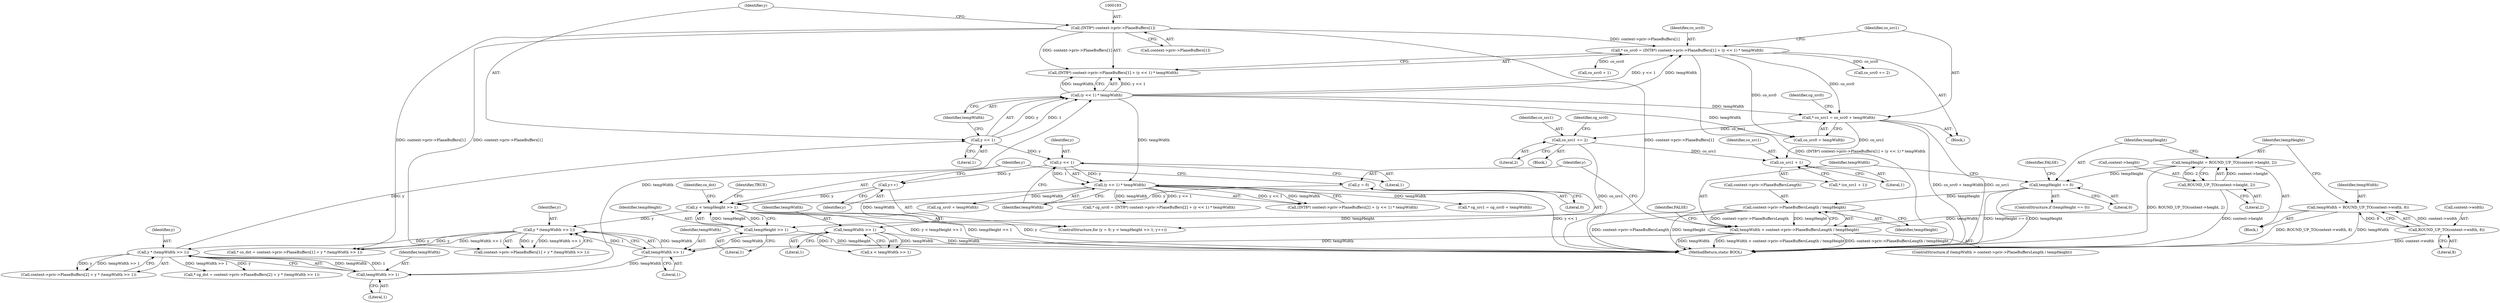 digraph "0_FreeRDP_d1112c279bd1a327e8e4d0b5f371458bf2579659_6@integer" {
"1000207" [label="(Call,* co_src1 = co_src0 + tempWidth)"];
"1000189" [label="(Call,* co_src0 = (INT8*) context->priv->PlaneBuffers[1] + (y << 1) * tempWidth)"];
"1000192" [label="(Call,(INT8*) context->priv->PlaneBuffers[1])"];
"1000201" [label="(Call,(y << 1) * tempWidth)"];
"1000202" [label="(Call,y << 1)"];
"1000183" [label="(Call,y * (tempWidth >> 1))"];
"1000167" [label="(Call,y * (tempWidth >> 1))"];
"1000148" [label="(Call,y < tempHeight >> 1)"];
"1000153" [label="(Call,y++)"];
"1000226" [label="(Call,y << 1)"];
"1000145" [label="(Call,y = 0)"];
"1000150" [label="(Call,tempHeight >> 1)"];
"1000135" [label="(Call,context->priv->PlaneBuffersLength / tempHeight)"];
"1000127" [label="(Call,tempHeight == 0)"];
"1000119" [label="(Call,tempHeight = ROUND_UP_TO(context->height, 2))"];
"1000121" [label="(Call,ROUND_UP_TO(context->height, 2))"];
"1000169" [label="(Call,tempWidth >> 1)"];
"1000133" [label="(Call,tempWidth > context->priv->PlaneBuffersLength / tempHeight)"];
"1000112" [label="(Call,tempWidth = ROUND_UP_TO(context->width, 8))"];
"1000114" [label="(Call,ROUND_UP_TO(context->width, 8))"];
"1000242" [label="(Call,tempWidth >> 1)"];
"1000225" [label="(Call,(y << 1) * tempWidth)"];
"1000185" [label="(Call,tempWidth >> 1)"];
"1000275" [label="(Call,co_src1 + 1)"];
"1000313" [label="(Call,co_src1 += 2)"];
"1000147" [label="(Literal,0)"];
"1000203" [label="(Identifier,y)"];
"1000127" [label="(Call,tempHeight == 0)"];
"1000313" [label="(Call,co_src1 += 2)"];
"1000145" [label="(Call,y = 0)"];
"1000157" [label="(Call,* co_dst = context->priv->PlaneBuffers[1] + y * (tempWidth >> 1))"];
"1000126" [label="(ControlStructure,if (tempHeight == 0))"];
"1000192" [label="(Call,(INT8*) context->priv->PlaneBuffers[1])"];
"1000204" [label="(Literal,1)"];
"1000213" [label="(Call,* cg_src0 = (INT8*) context->priv->PlaneBuffers[2] + (y << 1) * tempWidth)"];
"1000194" [label="(Call,context->priv->PlaneBuffers[1])"];
"1000131" [label="(Identifier,FALSE)"];
"1000243" [label="(Identifier,tempWidth)"];
"1000215" [label="(Call,(INT8*) context->priv->PlaneBuffers[2] + (y << 1) * tempWidth)"];
"1000129" [label="(Literal,0)"];
"1000170" [label="(Identifier,tempWidth)"];
"1000122" [label="(Call,context->height)"];
"1000276" [label="(Identifier,co_src1)"];
"1000141" [label="(Identifier,tempHeight)"];
"1000114" [label="(Call,ROUND_UP_TO(context->width, 8))"];
"1000136" [label="(Call,context->priv->PlaneBuffersLength)"];
"1000183" [label="(Call,y * (tempWidth >> 1))"];
"1000155" [label="(Block,)"];
"1000167" [label="(Call,y * (tempWidth >> 1))"];
"1000207" [label="(Call,* co_src1 = co_src0 + tempWidth)"];
"1000149" [label="(Identifier,y)"];
"1000225" [label="(Call,(y << 1) * tempWidth)"];
"1000277" [label="(Literal,1)"];
"1000244" [label="(Literal,1)"];
"1000125" [label="(Literal,2)"];
"1000102" [label="(Block,)"];
"1000153" [label="(Call,y++)"];
"1000144" [label="(ControlStructure,for (y = 0; y < tempHeight >> 1; y++))"];
"1000150" [label="(Call,tempHeight >> 1)"];
"1000135" [label="(Call,context->priv->PlaneBuffersLength / tempHeight)"];
"1000119" [label="(Call,tempHeight = ROUND_UP_TO(context->height, 2))"];
"1000310" [label="(Call,co_src0 += 2)"];
"1000113" [label="(Identifier,tempWidth)"];
"1000115" [label="(Call,context->width)"];
"1000154" [label="(Identifier,y)"];
"1000226" [label="(Call,y << 1)"];
"1000173" [label="(Call,* cg_dst = context->priv->PlaneBuffers[2] + y * (tempWidth >> 1))"];
"1000191" [label="(Call,(INT8*) context->priv->PlaneBuffers[1] + (y << 1) * tempWidth)"];
"1000134" [label="(Identifier,tempWidth)"];
"1000202" [label="(Call,y << 1)"];
"1000151" [label="(Identifier,tempHeight)"];
"1000175" [label="(Call,context->priv->PlaneBuffers[2] + y * (tempWidth >> 1))"];
"1000148" [label="(Call,y < tempHeight >> 1)"];
"1000229" [label="(Identifier,tempWidth)"];
"1000184" [label="(Identifier,y)"];
"1000315" [label="(Literal,2)"];
"1000231" [label="(Call,* cg_src1 = cg_src0 + tempWidth)"];
"1000146" [label="(Identifier,y)"];
"1000208" [label="(Identifier,co_src1)"];
"1000209" [label="(Call,co_src0 + tempWidth)"];
"1000317" [label="(Identifier,cg_src0)"];
"1000121" [label="(Call,ROUND_UP_TO(context->height, 2))"];
"1000152" [label="(Literal,1)"];
"1000118" [label="(Literal,8)"];
"1000275" [label="(Call,co_src1 + 1)"];
"1000169" [label="(Call,tempWidth >> 1)"];
"1000186" [label="(Identifier,tempWidth)"];
"1000120" [label="(Identifier,tempHeight)"];
"1000264" [label="(Call,co_src0 + 1)"];
"1000205" [label="(Identifier,tempWidth)"];
"1000190" [label="(Identifier,co_src0)"];
"1000233" [label="(Call,cg_src0 + tempWidth)"];
"1000158" [label="(Identifier,co_dst)"];
"1000314" [label="(Identifier,co_src1)"];
"1000240" [label="(Call,x < tempWidth >> 1)"];
"1000324" [label="(MethodReturn,static BOOL)"];
"1000159" [label="(Call,context->priv->PlaneBuffers[1] + y * (tempWidth >> 1))"];
"1000133" [label="(Call,tempWidth > context->priv->PlaneBuffersLength / tempHeight)"];
"1000323" [label="(Identifier,TRUE)"];
"1000143" [label="(Identifier,FALSE)"];
"1000185" [label="(Call,tempWidth >> 1)"];
"1000132" [label="(ControlStructure,if (tempWidth > context->priv->PlaneBuffersLength / tempHeight))"];
"1000189" [label="(Call,* co_src0 = (INT8*) context->priv->PlaneBuffers[1] + (y << 1) * tempWidth)"];
"1000242" [label="(Call,tempWidth >> 1)"];
"1000201" [label="(Call,(y << 1) * tempWidth)"];
"1000274" [label="(Call,* (co_src1 + 1))"];
"1000227" [label="(Identifier,y)"];
"1000112" [label="(Call,tempWidth = ROUND_UP_TO(context->width, 8))"];
"1000228" [label="(Literal,1)"];
"1000128" [label="(Identifier,tempHeight)"];
"1000168" [label="(Identifier,y)"];
"1000247" [label="(Block,)"];
"1000214" [label="(Identifier,cg_src0)"];
"1000187" [label="(Literal,1)"];
"1000171" [label="(Literal,1)"];
"1000207" -> "1000155"  [label="AST: "];
"1000207" -> "1000209"  [label="CFG: "];
"1000208" -> "1000207"  [label="AST: "];
"1000209" -> "1000207"  [label="AST: "];
"1000214" -> "1000207"  [label="CFG: "];
"1000207" -> "1000324"  [label="DDG: co_src0 + tempWidth"];
"1000207" -> "1000324"  [label="DDG: co_src1"];
"1000189" -> "1000207"  [label="DDG: co_src0"];
"1000201" -> "1000207"  [label="DDG: tempWidth"];
"1000207" -> "1000275"  [label="DDG: co_src1"];
"1000207" -> "1000313"  [label="DDG: co_src1"];
"1000189" -> "1000155"  [label="AST: "];
"1000189" -> "1000191"  [label="CFG: "];
"1000190" -> "1000189"  [label="AST: "];
"1000191" -> "1000189"  [label="AST: "];
"1000208" -> "1000189"  [label="CFG: "];
"1000189" -> "1000324"  [label="DDG: (INT8*) context->priv->PlaneBuffers[1] + (y << 1) * tempWidth"];
"1000192" -> "1000189"  [label="DDG: context->priv->PlaneBuffers[1]"];
"1000201" -> "1000189"  [label="DDG: y << 1"];
"1000201" -> "1000189"  [label="DDG: tempWidth"];
"1000189" -> "1000209"  [label="DDG: co_src0"];
"1000189" -> "1000264"  [label="DDG: co_src0"];
"1000189" -> "1000310"  [label="DDG: co_src0"];
"1000192" -> "1000191"  [label="AST: "];
"1000192" -> "1000194"  [label="CFG: "];
"1000193" -> "1000192"  [label="AST: "];
"1000194" -> "1000192"  [label="AST: "];
"1000203" -> "1000192"  [label="CFG: "];
"1000192" -> "1000324"  [label="DDG: context->priv->PlaneBuffers[1]"];
"1000192" -> "1000157"  [label="DDG: context->priv->PlaneBuffers[1]"];
"1000192" -> "1000159"  [label="DDG: context->priv->PlaneBuffers[1]"];
"1000192" -> "1000191"  [label="DDG: context->priv->PlaneBuffers[1]"];
"1000201" -> "1000191"  [label="AST: "];
"1000201" -> "1000205"  [label="CFG: "];
"1000202" -> "1000201"  [label="AST: "];
"1000205" -> "1000201"  [label="AST: "];
"1000191" -> "1000201"  [label="CFG: "];
"1000201" -> "1000191"  [label="DDG: y << 1"];
"1000201" -> "1000191"  [label="DDG: tempWidth"];
"1000202" -> "1000201"  [label="DDG: y"];
"1000202" -> "1000201"  [label="DDG: 1"];
"1000185" -> "1000201"  [label="DDG: tempWidth"];
"1000201" -> "1000209"  [label="DDG: tempWidth"];
"1000201" -> "1000225"  [label="DDG: tempWidth"];
"1000202" -> "1000204"  [label="CFG: "];
"1000203" -> "1000202"  [label="AST: "];
"1000204" -> "1000202"  [label="AST: "];
"1000205" -> "1000202"  [label="CFG: "];
"1000183" -> "1000202"  [label="DDG: y"];
"1000202" -> "1000226"  [label="DDG: y"];
"1000183" -> "1000175"  [label="AST: "];
"1000183" -> "1000185"  [label="CFG: "];
"1000184" -> "1000183"  [label="AST: "];
"1000185" -> "1000183"  [label="AST: "];
"1000175" -> "1000183"  [label="CFG: "];
"1000183" -> "1000173"  [label="DDG: y"];
"1000183" -> "1000173"  [label="DDG: tempWidth >> 1"];
"1000183" -> "1000175"  [label="DDG: y"];
"1000183" -> "1000175"  [label="DDG: tempWidth >> 1"];
"1000167" -> "1000183"  [label="DDG: y"];
"1000185" -> "1000183"  [label="DDG: tempWidth"];
"1000185" -> "1000183"  [label="DDG: 1"];
"1000167" -> "1000159"  [label="AST: "];
"1000167" -> "1000169"  [label="CFG: "];
"1000168" -> "1000167"  [label="AST: "];
"1000169" -> "1000167"  [label="AST: "];
"1000159" -> "1000167"  [label="CFG: "];
"1000167" -> "1000157"  [label="DDG: y"];
"1000167" -> "1000157"  [label="DDG: tempWidth >> 1"];
"1000167" -> "1000159"  [label="DDG: y"];
"1000167" -> "1000159"  [label="DDG: tempWidth >> 1"];
"1000148" -> "1000167"  [label="DDG: y"];
"1000169" -> "1000167"  [label="DDG: tempWidth"];
"1000169" -> "1000167"  [label="DDG: 1"];
"1000148" -> "1000144"  [label="AST: "];
"1000148" -> "1000150"  [label="CFG: "];
"1000149" -> "1000148"  [label="AST: "];
"1000150" -> "1000148"  [label="AST: "];
"1000158" -> "1000148"  [label="CFG: "];
"1000323" -> "1000148"  [label="CFG: "];
"1000148" -> "1000324"  [label="DDG: y"];
"1000148" -> "1000324"  [label="DDG: y < tempHeight >> 1"];
"1000148" -> "1000324"  [label="DDG: tempHeight >> 1"];
"1000153" -> "1000148"  [label="DDG: y"];
"1000145" -> "1000148"  [label="DDG: y"];
"1000150" -> "1000148"  [label="DDG: tempHeight"];
"1000150" -> "1000148"  [label="DDG: 1"];
"1000153" -> "1000144"  [label="AST: "];
"1000153" -> "1000154"  [label="CFG: "];
"1000154" -> "1000153"  [label="AST: "];
"1000149" -> "1000153"  [label="CFG: "];
"1000226" -> "1000153"  [label="DDG: y"];
"1000226" -> "1000225"  [label="AST: "];
"1000226" -> "1000228"  [label="CFG: "];
"1000227" -> "1000226"  [label="AST: "];
"1000228" -> "1000226"  [label="AST: "];
"1000229" -> "1000226"  [label="CFG: "];
"1000226" -> "1000225"  [label="DDG: y"];
"1000226" -> "1000225"  [label="DDG: 1"];
"1000145" -> "1000144"  [label="AST: "];
"1000145" -> "1000147"  [label="CFG: "];
"1000146" -> "1000145"  [label="AST: "];
"1000147" -> "1000145"  [label="AST: "];
"1000149" -> "1000145"  [label="CFG: "];
"1000150" -> "1000152"  [label="CFG: "];
"1000151" -> "1000150"  [label="AST: "];
"1000152" -> "1000150"  [label="AST: "];
"1000150" -> "1000324"  [label="DDG: tempHeight"];
"1000135" -> "1000150"  [label="DDG: tempHeight"];
"1000135" -> "1000133"  [label="AST: "];
"1000135" -> "1000141"  [label="CFG: "];
"1000136" -> "1000135"  [label="AST: "];
"1000141" -> "1000135"  [label="AST: "];
"1000133" -> "1000135"  [label="CFG: "];
"1000135" -> "1000324"  [label="DDG: tempHeight"];
"1000135" -> "1000324"  [label="DDG: context->priv->PlaneBuffersLength"];
"1000135" -> "1000133"  [label="DDG: context->priv->PlaneBuffersLength"];
"1000135" -> "1000133"  [label="DDG: tempHeight"];
"1000127" -> "1000135"  [label="DDG: tempHeight"];
"1000127" -> "1000126"  [label="AST: "];
"1000127" -> "1000129"  [label="CFG: "];
"1000128" -> "1000127"  [label="AST: "];
"1000129" -> "1000127"  [label="AST: "];
"1000131" -> "1000127"  [label="CFG: "];
"1000134" -> "1000127"  [label="CFG: "];
"1000127" -> "1000324"  [label="DDG: tempHeight == 0"];
"1000127" -> "1000324"  [label="DDG: tempHeight"];
"1000119" -> "1000127"  [label="DDG: tempHeight"];
"1000119" -> "1000102"  [label="AST: "];
"1000119" -> "1000121"  [label="CFG: "];
"1000120" -> "1000119"  [label="AST: "];
"1000121" -> "1000119"  [label="AST: "];
"1000128" -> "1000119"  [label="CFG: "];
"1000119" -> "1000324"  [label="DDG: ROUND_UP_TO(context->height, 2)"];
"1000121" -> "1000119"  [label="DDG: context->height"];
"1000121" -> "1000119"  [label="DDG: 2"];
"1000121" -> "1000125"  [label="CFG: "];
"1000122" -> "1000121"  [label="AST: "];
"1000125" -> "1000121"  [label="AST: "];
"1000121" -> "1000324"  [label="DDG: context->height"];
"1000169" -> "1000171"  [label="CFG: "];
"1000170" -> "1000169"  [label="AST: "];
"1000171" -> "1000169"  [label="AST: "];
"1000133" -> "1000169"  [label="DDG: tempWidth"];
"1000242" -> "1000169"  [label="DDG: tempWidth"];
"1000169" -> "1000185"  [label="DDG: tempWidth"];
"1000133" -> "1000132"  [label="AST: "];
"1000134" -> "1000133"  [label="AST: "];
"1000143" -> "1000133"  [label="CFG: "];
"1000146" -> "1000133"  [label="CFG: "];
"1000133" -> "1000324"  [label="DDG: tempWidth"];
"1000133" -> "1000324"  [label="DDG: tempWidth > context->priv->PlaneBuffersLength / tempHeight"];
"1000133" -> "1000324"  [label="DDG: context->priv->PlaneBuffersLength / tempHeight"];
"1000112" -> "1000133"  [label="DDG: tempWidth"];
"1000112" -> "1000102"  [label="AST: "];
"1000112" -> "1000114"  [label="CFG: "];
"1000113" -> "1000112"  [label="AST: "];
"1000114" -> "1000112"  [label="AST: "];
"1000120" -> "1000112"  [label="CFG: "];
"1000112" -> "1000324"  [label="DDG: ROUND_UP_TO(context->width, 8)"];
"1000112" -> "1000324"  [label="DDG: tempWidth"];
"1000114" -> "1000112"  [label="DDG: context->width"];
"1000114" -> "1000112"  [label="DDG: 8"];
"1000114" -> "1000118"  [label="CFG: "];
"1000115" -> "1000114"  [label="AST: "];
"1000118" -> "1000114"  [label="AST: "];
"1000114" -> "1000324"  [label="DDG: context->width"];
"1000242" -> "1000240"  [label="AST: "];
"1000242" -> "1000244"  [label="CFG: "];
"1000243" -> "1000242"  [label="AST: "];
"1000244" -> "1000242"  [label="AST: "];
"1000240" -> "1000242"  [label="CFG: "];
"1000242" -> "1000324"  [label="DDG: tempWidth"];
"1000242" -> "1000240"  [label="DDG: tempWidth"];
"1000242" -> "1000240"  [label="DDG: 1"];
"1000225" -> "1000242"  [label="DDG: tempWidth"];
"1000225" -> "1000215"  [label="AST: "];
"1000225" -> "1000229"  [label="CFG: "];
"1000229" -> "1000225"  [label="AST: "];
"1000215" -> "1000225"  [label="CFG: "];
"1000225" -> "1000324"  [label="DDG: y << 1"];
"1000225" -> "1000213"  [label="DDG: y << 1"];
"1000225" -> "1000213"  [label="DDG: tempWidth"];
"1000225" -> "1000215"  [label="DDG: y << 1"];
"1000225" -> "1000215"  [label="DDG: tempWidth"];
"1000225" -> "1000231"  [label="DDG: tempWidth"];
"1000225" -> "1000233"  [label="DDG: tempWidth"];
"1000185" -> "1000187"  [label="CFG: "];
"1000186" -> "1000185"  [label="AST: "];
"1000187" -> "1000185"  [label="AST: "];
"1000275" -> "1000274"  [label="AST: "];
"1000275" -> "1000277"  [label="CFG: "];
"1000276" -> "1000275"  [label="AST: "];
"1000277" -> "1000275"  [label="AST: "];
"1000274" -> "1000275"  [label="CFG: "];
"1000313" -> "1000275"  [label="DDG: co_src1"];
"1000313" -> "1000247"  [label="AST: "];
"1000313" -> "1000315"  [label="CFG: "];
"1000314" -> "1000313"  [label="AST: "];
"1000315" -> "1000313"  [label="AST: "];
"1000317" -> "1000313"  [label="CFG: "];
"1000313" -> "1000324"  [label="DDG: co_src1"];
}

